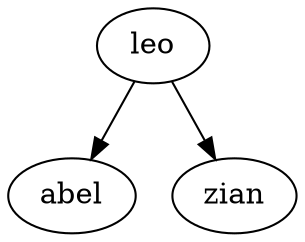digraph G {
Nodo0x1e3433f44a0[label = "leo"];
Nodo0x1e3433f44a0->Nodo0x1e3433f4050;
Nodo0x1e3433f44a0->Nodo0x1e343396a80;
Nodo0x1e3433f4050[label = "abel"];
Nodo0x1e343396a80[label = "zian"];
}
